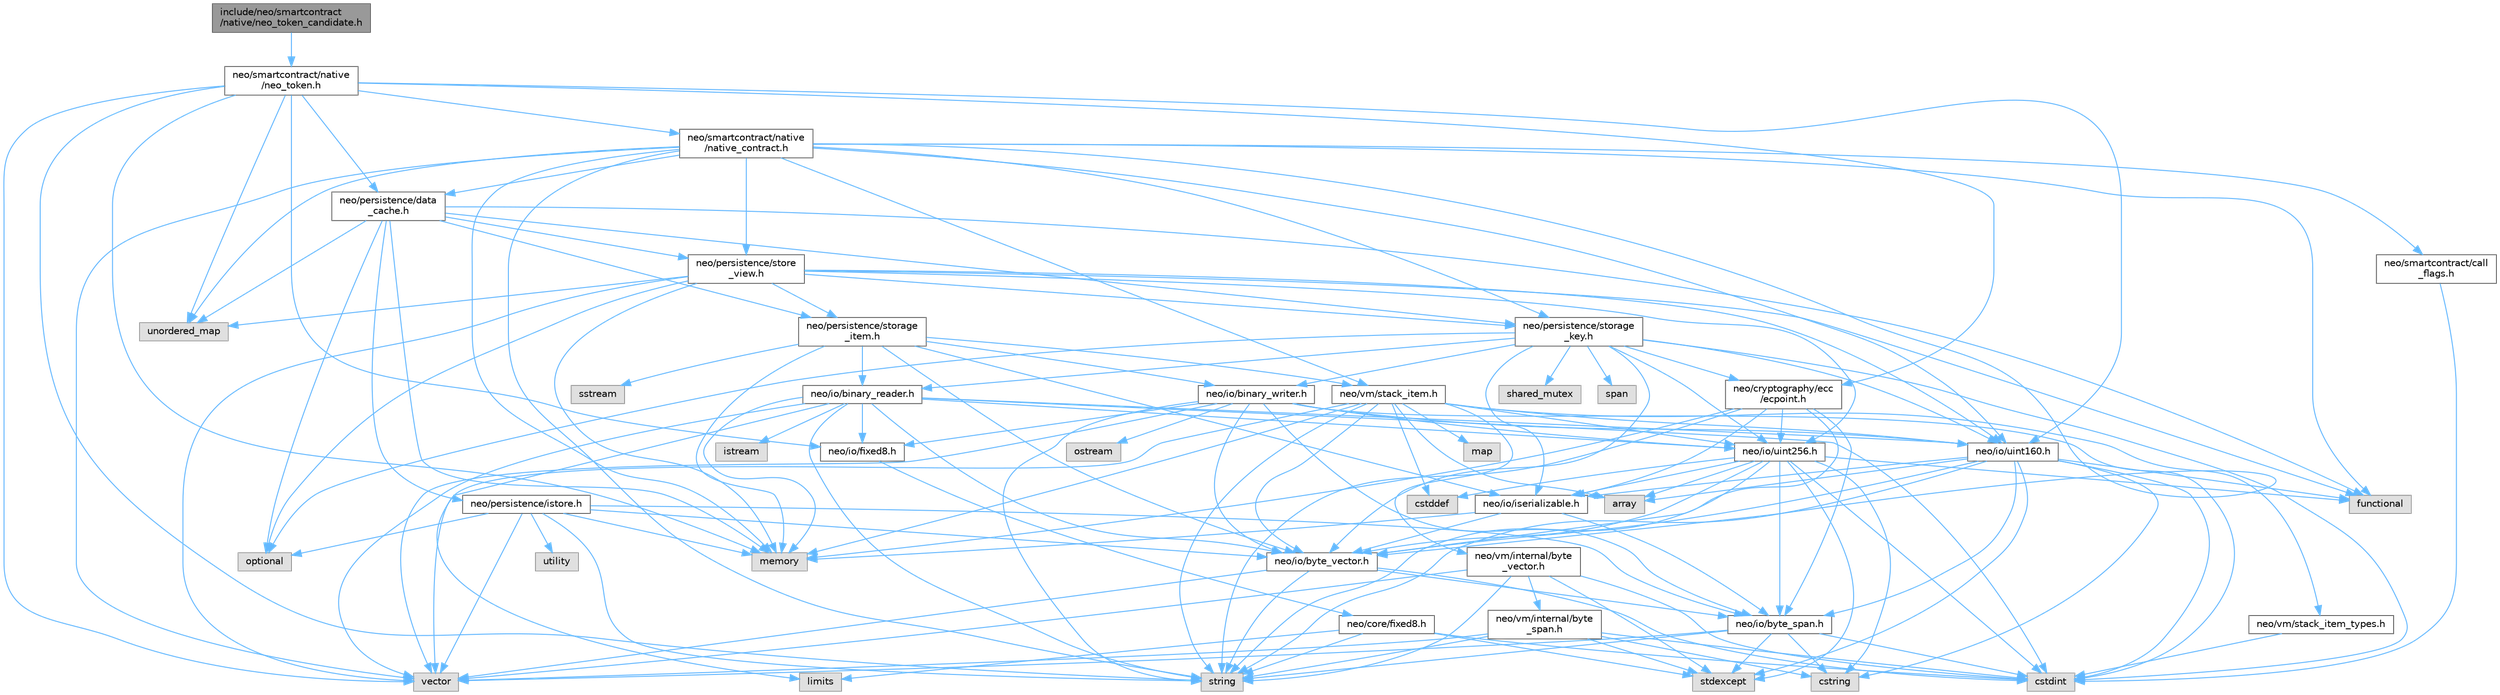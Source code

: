 digraph "include/neo/smartcontract/native/neo_token_candidate.h"
{
 // LATEX_PDF_SIZE
  bgcolor="transparent";
  edge [fontname=Helvetica,fontsize=10,labelfontname=Helvetica,labelfontsize=10];
  node [fontname=Helvetica,fontsize=10,shape=box,height=0.2,width=0.4];
  Node1 [id="Node000001",label="include/neo/smartcontract\l/native/neo_token_candidate.h",height=0.2,width=0.4,color="gray40", fillcolor="grey60", style="filled", fontcolor="black",tooltip=" "];
  Node1 -> Node2 [id="edge1_Node000001_Node000002",color="steelblue1",style="solid",tooltip=" "];
  Node2 [id="Node000002",label="neo/smartcontract/native\l/neo_token.h",height=0.2,width=0.4,color="grey40", fillcolor="white", style="filled",URL="$neo__token_8h.html",tooltip=" "];
  Node2 -> Node3 [id="edge2_Node000002_Node000003",color="steelblue1",style="solid",tooltip=" "];
  Node3 [id="Node000003",label="neo/cryptography/ecc\l/ecpoint.h",height=0.2,width=0.4,color="grey40", fillcolor="white", style="filled",URL="$ecpoint_8h.html",tooltip=" "];
  Node3 -> Node4 [id="edge3_Node000003_Node000004",color="steelblue1",style="solid",tooltip=" "];
  Node4 [id="Node000004",label="neo/io/byte_span.h",height=0.2,width=0.4,color="grey40", fillcolor="white", style="filled",URL="$io_2byte__span_8h.html",tooltip=" "];
  Node4 -> Node5 [id="edge4_Node000004_Node000005",color="steelblue1",style="solid",tooltip=" "];
  Node5 [id="Node000005",label="cstdint",height=0.2,width=0.4,color="grey60", fillcolor="#E0E0E0", style="filled",tooltip=" "];
  Node4 -> Node6 [id="edge5_Node000004_Node000006",color="steelblue1",style="solid",tooltip=" "];
  Node6 [id="Node000006",label="cstring",height=0.2,width=0.4,color="grey60", fillcolor="#E0E0E0", style="filled",tooltip=" "];
  Node4 -> Node7 [id="edge6_Node000004_Node000007",color="steelblue1",style="solid",tooltip=" "];
  Node7 [id="Node000007",label="stdexcept",height=0.2,width=0.4,color="grey60", fillcolor="#E0E0E0", style="filled",tooltip=" "];
  Node4 -> Node8 [id="edge7_Node000004_Node000008",color="steelblue1",style="solid",tooltip=" "];
  Node8 [id="Node000008",label="string",height=0.2,width=0.4,color="grey60", fillcolor="#E0E0E0", style="filled",tooltip=" "];
  Node4 -> Node9 [id="edge8_Node000004_Node000009",color="steelblue1",style="solid",tooltip=" "];
  Node9 [id="Node000009",label="vector",height=0.2,width=0.4,color="grey60", fillcolor="#E0E0E0", style="filled",tooltip=" "];
  Node3 -> Node10 [id="edge9_Node000003_Node000010",color="steelblue1",style="solid",tooltip=" "];
  Node10 [id="Node000010",label="neo/io/byte_vector.h",height=0.2,width=0.4,color="grey40", fillcolor="white", style="filled",URL="$io_2byte__vector_8h.html",tooltip=" "];
  Node10 -> Node4 [id="edge10_Node000010_Node000004",color="steelblue1",style="solid",tooltip=" "];
  Node10 -> Node5 [id="edge11_Node000010_Node000005",color="steelblue1",style="solid",tooltip=" "];
  Node10 -> Node8 [id="edge12_Node000010_Node000008",color="steelblue1",style="solid",tooltip=" "];
  Node10 -> Node9 [id="edge13_Node000010_Node000009",color="steelblue1",style="solid",tooltip=" "];
  Node3 -> Node11 [id="edge14_Node000003_Node000011",color="steelblue1",style="solid",tooltip=" "];
  Node11 [id="Node000011",label="neo/io/iserializable.h",height=0.2,width=0.4,color="grey40", fillcolor="white", style="filled",URL="$iserializable_8h.html",tooltip=" "];
  Node11 -> Node4 [id="edge15_Node000011_Node000004",color="steelblue1",style="solid",tooltip=" "];
  Node11 -> Node10 [id="edge16_Node000011_Node000010",color="steelblue1",style="solid",tooltip=" "];
  Node11 -> Node12 [id="edge17_Node000011_Node000012",color="steelblue1",style="solid",tooltip=" "];
  Node12 [id="Node000012",label="memory",height=0.2,width=0.4,color="grey60", fillcolor="#E0E0E0", style="filled",tooltip=" "];
  Node3 -> Node13 [id="edge18_Node000003_Node000013",color="steelblue1",style="solid",tooltip=" "];
  Node13 [id="Node000013",label="neo/io/uint256.h",height=0.2,width=0.4,color="grey40", fillcolor="white", style="filled",URL="$uint256_8h.html",tooltip=" "];
  Node13 -> Node4 [id="edge19_Node000013_Node000004",color="steelblue1",style="solid",tooltip=" "];
  Node13 -> Node10 [id="edge20_Node000013_Node000010",color="steelblue1",style="solid",tooltip=" "];
  Node13 -> Node11 [id="edge21_Node000013_Node000011",color="steelblue1",style="solid",tooltip=" "];
  Node13 -> Node14 [id="edge22_Node000013_Node000014",color="steelblue1",style="solid",tooltip=" "];
  Node14 [id="Node000014",label="array",height=0.2,width=0.4,color="grey60", fillcolor="#E0E0E0", style="filled",tooltip=" "];
  Node13 -> Node15 [id="edge23_Node000013_Node000015",color="steelblue1",style="solid",tooltip=" "];
  Node15 [id="Node000015",label="cstddef",height=0.2,width=0.4,color="grey60", fillcolor="#E0E0E0", style="filled",tooltip=" "];
  Node13 -> Node5 [id="edge24_Node000013_Node000005",color="steelblue1",style="solid",tooltip=" "];
  Node13 -> Node6 [id="edge25_Node000013_Node000006",color="steelblue1",style="solid",tooltip=" "];
  Node13 -> Node16 [id="edge26_Node000013_Node000016",color="steelblue1",style="solid",tooltip=" "];
  Node16 [id="Node000016",label="functional",height=0.2,width=0.4,color="grey60", fillcolor="#E0E0E0", style="filled",tooltip=" "];
  Node13 -> Node7 [id="edge27_Node000013_Node000007",color="steelblue1",style="solid",tooltip=" "];
  Node13 -> Node8 [id="edge28_Node000013_Node000008",color="steelblue1",style="solid",tooltip=" "];
  Node3 -> Node12 [id="edge29_Node000003_Node000012",color="steelblue1",style="solid",tooltip=" "];
  Node3 -> Node8 [id="edge30_Node000003_Node000008",color="steelblue1",style="solid",tooltip=" "];
  Node2 -> Node17 [id="edge31_Node000002_Node000017",color="steelblue1",style="solid",tooltip=" "];
  Node17 [id="Node000017",label="neo/io/fixed8.h",height=0.2,width=0.4,color="grey40", fillcolor="white", style="filled",URL="$io_2fixed8_8h.html",tooltip=" "];
  Node17 -> Node18 [id="edge32_Node000017_Node000018",color="steelblue1",style="solid",tooltip=" "];
  Node18 [id="Node000018",label="neo/core/fixed8.h",height=0.2,width=0.4,color="grey40", fillcolor="white", style="filled",URL="$core_2fixed8_8h.html",tooltip=" "];
  Node18 -> Node5 [id="edge33_Node000018_Node000005",color="steelblue1",style="solid",tooltip=" "];
  Node18 -> Node19 [id="edge34_Node000018_Node000019",color="steelblue1",style="solid",tooltip=" "];
  Node19 [id="Node000019",label="limits",height=0.2,width=0.4,color="grey60", fillcolor="#E0E0E0", style="filled",tooltip=" "];
  Node18 -> Node7 [id="edge35_Node000018_Node000007",color="steelblue1",style="solid",tooltip=" "];
  Node18 -> Node8 [id="edge36_Node000018_Node000008",color="steelblue1",style="solid",tooltip=" "];
  Node2 -> Node20 [id="edge37_Node000002_Node000020",color="steelblue1",style="solid",tooltip=" "];
  Node20 [id="Node000020",label="neo/io/uint160.h",height=0.2,width=0.4,color="grey40", fillcolor="white", style="filled",URL="$uint160_8h.html",tooltip=" "];
  Node20 -> Node4 [id="edge38_Node000020_Node000004",color="steelblue1",style="solid",tooltip=" "];
  Node20 -> Node10 [id="edge39_Node000020_Node000010",color="steelblue1",style="solid",tooltip=" "];
  Node20 -> Node11 [id="edge40_Node000020_Node000011",color="steelblue1",style="solid",tooltip=" "];
  Node20 -> Node14 [id="edge41_Node000020_Node000014",color="steelblue1",style="solid",tooltip=" "];
  Node20 -> Node5 [id="edge42_Node000020_Node000005",color="steelblue1",style="solid",tooltip=" "];
  Node20 -> Node6 [id="edge43_Node000020_Node000006",color="steelblue1",style="solid",tooltip=" "];
  Node20 -> Node16 [id="edge44_Node000020_Node000016",color="steelblue1",style="solid",tooltip=" "];
  Node20 -> Node7 [id="edge45_Node000020_Node000007",color="steelblue1",style="solid",tooltip=" "];
  Node20 -> Node8 [id="edge46_Node000020_Node000008",color="steelblue1",style="solid",tooltip=" "];
  Node2 -> Node21 [id="edge47_Node000002_Node000021",color="steelblue1",style="solid",tooltip=" "];
  Node21 [id="Node000021",label="neo/persistence/data\l_cache.h",height=0.2,width=0.4,color="grey40", fillcolor="white", style="filled",URL="$data__cache_8h.html",tooltip=" "];
  Node21 -> Node22 [id="edge48_Node000021_Node000022",color="steelblue1",style="solid",tooltip=" "];
  Node22 [id="Node000022",label="neo/persistence/istore.h",height=0.2,width=0.4,color="grey40", fillcolor="white", style="filled",URL="$istore_8h.html",tooltip=" "];
  Node22 -> Node4 [id="edge49_Node000022_Node000004",color="steelblue1",style="solid",tooltip=" "];
  Node22 -> Node10 [id="edge50_Node000022_Node000010",color="steelblue1",style="solid",tooltip=" "];
  Node22 -> Node12 [id="edge51_Node000022_Node000012",color="steelblue1",style="solid",tooltip=" "];
  Node22 -> Node23 [id="edge52_Node000022_Node000023",color="steelblue1",style="solid",tooltip=" "];
  Node23 [id="Node000023",label="optional",height=0.2,width=0.4,color="grey60", fillcolor="#E0E0E0", style="filled",tooltip=" "];
  Node22 -> Node8 [id="edge53_Node000022_Node000008",color="steelblue1",style="solid",tooltip=" "];
  Node22 -> Node24 [id="edge54_Node000022_Node000024",color="steelblue1",style="solid",tooltip=" "];
  Node24 [id="Node000024",label="utility",height=0.2,width=0.4,color="grey60", fillcolor="#E0E0E0", style="filled",tooltip=" "];
  Node22 -> Node9 [id="edge55_Node000022_Node000009",color="steelblue1",style="solid",tooltip=" "];
  Node21 -> Node25 [id="edge56_Node000021_Node000025",color="steelblue1",style="solid",tooltip=" "];
  Node25 [id="Node000025",label="neo/persistence/storage\l_item.h",height=0.2,width=0.4,color="grey40", fillcolor="white", style="filled",URL="$persistence_2storage__item_8h.html",tooltip=" "];
  Node25 -> Node26 [id="edge57_Node000025_Node000026",color="steelblue1",style="solid",tooltip=" "];
  Node26 [id="Node000026",label="neo/io/binary_reader.h",height=0.2,width=0.4,color="grey40", fillcolor="white", style="filled",URL="$binary__reader_8h.html",tooltip=" "];
  Node26 -> Node10 [id="edge58_Node000026_Node000010",color="steelblue1",style="solid",tooltip=" "];
  Node26 -> Node17 [id="edge59_Node000026_Node000017",color="steelblue1",style="solid",tooltip=" "];
  Node26 -> Node20 [id="edge60_Node000026_Node000020",color="steelblue1",style="solid",tooltip=" "];
  Node26 -> Node13 [id="edge61_Node000026_Node000013",color="steelblue1",style="solid",tooltip=" "];
  Node26 -> Node5 [id="edge62_Node000026_Node000005",color="steelblue1",style="solid",tooltip=" "];
  Node26 -> Node27 [id="edge63_Node000026_Node000027",color="steelblue1",style="solid",tooltip=" "];
  Node27 [id="Node000027",label="istream",height=0.2,width=0.4,color="grey60", fillcolor="#E0E0E0", style="filled",tooltip=" "];
  Node26 -> Node19 [id="edge64_Node000026_Node000019",color="steelblue1",style="solid",tooltip=" "];
  Node26 -> Node12 [id="edge65_Node000026_Node000012",color="steelblue1",style="solid",tooltip=" "];
  Node26 -> Node8 [id="edge66_Node000026_Node000008",color="steelblue1",style="solid",tooltip=" "];
  Node26 -> Node9 [id="edge67_Node000026_Node000009",color="steelblue1",style="solid",tooltip=" "];
  Node25 -> Node28 [id="edge68_Node000025_Node000028",color="steelblue1",style="solid",tooltip=" "];
  Node28 [id="Node000028",label="neo/io/binary_writer.h",height=0.2,width=0.4,color="grey40", fillcolor="white", style="filled",URL="$binary__writer_8h.html",tooltip=" "];
  Node28 -> Node4 [id="edge69_Node000028_Node000004",color="steelblue1",style="solid",tooltip=" "];
  Node28 -> Node10 [id="edge70_Node000028_Node000010",color="steelblue1",style="solid",tooltip=" "];
  Node28 -> Node17 [id="edge71_Node000028_Node000017",color="steelblue1",style="solid",tooltip=" "];
  Node28 -> Node20 [id="edge72_Node000028_Node000020",color="steelblue1",style="solid",tooltip=" "];
  Node28 -> Node13 [id="edge73_Node000028_Node000013",color="steelblue1",style="solid",tooltip=" "];
  Node28 -> Node5 [id="edge74_Node000028_Node000005",color="steelblue1",style="solid",tooltip=" "];
  Node28 -> Node29 [id="edge75_Node000028_Node000029",color="steelblue1",style="solid",tooltip=" "];
  Node29 [id="Node000029",label="ostream",height=0.2,width=0.4,color="grey60", fillcolor="#E0E0E0", style="filled",tooltip=" "];
  Node28 -> Node8 [id="edge76_Node000028_Node000008",color="steelblue1",style="solid",tooltip=" "];
  Node28 -> Node9 [id="edge77_Node000028_Node000009",color="steelblue1",style="solid",tooltip=" "];
  Node25 -> Node10 [id="edge78_Node000025_Node000010",color="steelblue1",style="solid",tooltip=" "];
  Node25 -> Node11 [id="edge79_Node000025_Node000011",color="steelblue1",style="solid",tooltip=" "];
  Node25 -> Node30 [id="edge80_Node000025_Node000030",color="steelblue1",style="solid",tooltip=" "];
  Node30 [id="Node000030",label="neo/vm/stack_item.h",height=0.2,width=0.4,color="grey40", fillcolor="white", style="filled",URL="$stack__item_8h.html",tooltip=" "];
  Node30 -> Node10 [id="edge81_Node000030_Node000010",color="steelblue1",style="solid",tooltip=" "];
  Node30 -> Node20 [id="edge82_Node000030_Node000020",color="steelblue1",style="solid",tooltip=" "];
  Node30 -> Node13 [id="edge83_Node000030_Node000013",color="steelblue1",style="solid",tooltip=" "];
  Node30 -> Node31 [id="edge84_Node000030_Node000031",color="steelblue1",style="solid",tooltip=" "];
  Node31 [id="Node000031",label="neo/vm/internal/byte\l_vector.h",height=0.2,width=0.4,color="grey40", fillcolor="white", style="filled",URL="$vm_2internal_2byte__vector_8h.html",tooltip=" "];
  Node31 -> Node32 [id="edge85_Node000031_Node000032",color="steelblue1",style="solid",tooltip=" "];
  Node32 [id="Node000032",label="neo/vm/internal/byte\l_span.h",height=0.2,width=0.4,color="grey40", fillcolor="white", style="filled",URL="$vm_2internal_2byte__span_8h.html",tooltip=" "];
  Node32 -> Node5 [id="edge86_Node000032_Node000005",color="steelblue1",style="solid",tooltip=" "];
  Node32 -> Node6 [id="edge87_Node000032_Node000006",color="steelblue1",style="solid",tooltip=" "];
  Node32 -> Node7 [id="edge88_Node000032_Node000007",color="steelblue1",style="solid",tooltip=" "];
  Node32 -> Node8 [id="edge89_Node000032_Node000008",color="steelblue1",style="solid",tooltip=" "];
  Node32 -> Node9 [id="edge90_Node000032_Node000009",color="steelblue1",style="solid",tooltip=" "];
  Node31 -> Node5 [id="edge91_Node000031_Node000005",color="steelblue1",style="solid",tooltip=" "];
  Node31 -> Node7 [id="edge92_Node000031_Node000007",color="steelblue1",style="solid",tooltip=" "];
  Node31 -> Node8 [id="edge93_Node000031_Node000008",color="steelblue1",style="solid",tooltip=" "];
  Node31 -> Node9 [id="edge94_Node000031_Node000009",color="steelblue1",style="solid",tooltip=" "];
  Node30 -> Node33 [id="edge95_Node000030_Node000033",color="steelblue1",style="solid",tooltip=" "];
  Node33 [id="Node000033",label="neo/vm/stack_item_types.h",height=0.2,width=0.4,color="grey40", fillcolor="white", style="filled",URL="$stack__item__types_8h.html",tooltip=" "];
  Node33 -> Node5 [id="edge96_Node000033_Node000005",color="steelblue1",style="solid",tooltip=" "];
  Node30 -> Node14 [id="edge97_Node000030_Node000014",color="steelblue1",style="solid",tooltip=" "];
  Node30 -> Node15 [id="edge98_Node000030_Node000015",color="steelblue1",style="solid",tooltip=" "];
  Node30 -> Node34 [id="edge99_Node000030_Node000034",color="steelblue1",style="solid",tooltip=" "];
  Node34 [id="Node000034",label="map",height=0.2,width=0.4,color="grey60", fillcolor="#E0E0E0", style="filled",tooltip=" "];
  Node30 -> Node12 [id="edge100_Node000030_Node000012",color="steelblue1",style="solid",tooltip=" "];
  Node30 -> Node8 [id="edge101_Node000030_Node000008",color="steelblue1",style="solid",tooltip=" "];
  Node30 -> Node9 [id="edge102_Node000030_Node000009",color="steelblue1",style="solid",tooltip=" "];
  Node25 -> Node12 [id="edge103_Node000025_Node000012",color="steelblue1",style="solid",tooltip=" "];
  Node25 -> Node35 [id="edge104_Node000025_Node000035",color="steelblue1",style="solid",tooltip=" "];
  Node35 [id="Node000035",label="sstream",height=0.2,width=0.4,color="grey60", fillcolor="#E0E0E0", style="filled",tooltip=" "];
  Node21 -> Node36 [id="edge105_Node000021_Node000036",color="steelblue1",style="solid",tooltip=" "];
  Node36 [id="Node000036",label="neo/persistence/storage\l_key.h",height=0.2,width=0.4,color="grey40", fillcolor="white", style="filled",URL="$persistence_2storage__key_8h.html",tooltip=" "];
  Node36 -> Node3 [id="edge106_Node000036_Node000003",color="steelblue1",style="solid",tooltip=" "];
  Node36 -> Node26 [id="edge107_Node000036_Node000026",color="steelblue1",style="solid",tooltip=" "];
  Node36 -> Node28 [id="edge108_Node000036_Node000028",color="steelblue1",style="solid",tooltip=" "];
  Node36 -> Node10 [id="edge109_Node000036_Node000010",color="steelblue1",style="solid",tooltip=" "];
  Node36 -> Node11 [id="edge110_Node000036_Node000011",color="steelblue1",style="solid",tooltip=" "];
  Node36 -> Node20 [id="edge111_Node000036_Node000020",color="steelblue1",style="solid",tooltip=" "];
  Node36 -> Node13 [id="edge112_Node000036_Node000013",color="steelblue1",style="solid",tooltip=" "];
  Node36 -> Node5 [id="edge113_Node000036_Node000005",color="steelblue1",style="solid",tooltip=" "];
  Node36 -> Node23 [id="edge114_Node000036_Node000023",color="steelblue1",style="solid",tooltip=" "];
  Node36 -> Node37 [id="edge115_Node000036_Node000037",color="steelblue1",style="solid",tooltip=" "];
  Node37 [id="Node000037",label="shared_mutex",height=0.2,width=0.4,color="grey60", fillcolor="#E0E0E0", style="filled",tooltip=" "];
  Node36 -> Node38 [id="edge116_Node000036_Node000038",color="steelblue1",style="solid",tooltip=" "];
  Node38 [id="Node000038",label="span",height=0.2,width=0.4,color="grey60", fillcolor="#E0E0E0", style="filled",tooltip=" "];
  Node21 -> Node39 [id="edge117_Node000021_Node000039",color="steelblue1",style="solid",tooltip=" "];
  Node39 [id="Node000039",label="neo/persistence/store\l_view.h",height=0.2,width=0.4,color="grey40", fillcolor="white", style="filled",URL="$store__view_8h.html",tooltip=" "];
  Node39 -> Node20 [id="edge118_Node000039_Node000020",color="steelblue1",style="solid",tooltip=" "];
  Node39 -> Node13 [id="edge119_Node000039_Node000013",color="steelblue1",style="solid",tooltip=" "];
  Node39 -> Node25 [id="edge120_Node000039_Node000025",color="steelblue1",style="solid",tooltip=" "];
  Node39 -> Node36 [id="edge121_Node000039_Node000036",color="steelblue1",style="solid",tooltip=" "];
  Node39 -> Node16 [id="edge122_Node000039_Node000016",color="steelblue1",style="solid",tooltip=" "];
  Node39 -> Node12 [id="edge123_Node000039_Node000012",color="steelblue1",style="solid",tooltip=" "];
  Node39 -> Node23 [id="edge124_Node000039_Node000023",color="steelblue1",style="solid",tooltip=" "];
  Node39 -> Node40 [id="edge125_Node000039_Node000040",color="steelblue1",style="solid",tooltip=" "];
  Node40 [id="Node000040",label="unordered_map",height=0.2,width=0.4,color="grey60", fillcolor="#E0E0E0", style="filled",tooltip=" "];
  Node39 -> Node9 [id="edge126_Node000039_Node000009",color="steelblue1",style="solid",tooltip=" "];
  Node21 -> Node16 [id="edge127_Node000021_Node000016",color="steelblue1",style="solid",tooltip=" "];
  Node21 -> Node12 [id="edge128_Node000021_Node000012",color="steelblue1",style="solid",tooltip=" "];
  Node21 -> Node23 [id="edge129_Node000021_Node000023",color="steelblue1",style="solid",tooltip=" "];
  Node21 -> Node40 [id="edge130_Node000021_Node000040",color="steelblue1",style="solid",tooltip=" "];
  Node2 -> Node41 [id="edge131_Node000002_Node000041",color="steelblue1",style="solid",tooltip=" "];
  Node41 [id="Node000041",label="neo/smartcontract/native\l/native_contract.h",height=0.2,width=0.4,color="grey40", fillcolor="white", style="filled",URL="$native_2native__contract_8h.html",tooltip=" "];
  Node41 -> Node10 [id="edge132_Node000041_Node000010",color="steelblue1",style="solid",tooltip=" "];
  Node41 -> Node20 [id="edge133_Node000041_Node000020",color="steelblue1",style="solid",tooltip=" "];
  Node41 -> Node21 [id="edge134_Node000041_Node000021",color="steelblue1",style="solid",tooltip=" "];
  Node41 -> Node36 [id="edge135_Node000041_Node000036",color="steelblue1",style="solid",tooltip=" "];
  Node41 -> Node39 [id="edge136_Node000041_Node000039",color="steelblue1",style="solid",tooltip=" "];
  Node41 -> Node42 [id="edge137_Node000041_Node000042",color="steelblue1",style="solid",tooltip=" "];
  Node42 [id="Node000042",label="neo/smartcontract/call\l_flags.h",height=0.2,width=0.4,color="grey40", fillcolor="white", style="filled",URL="$call__flags_8h.html",tooltip=" "];
  Node42 -> Node5 [id="edge138_Node000042_Node000005",color="steelblue1",style="solid",tooltip=" "];
  Node41 -> Node30 [id="edge139_Node000041_Node000030",color="steelblue1",style="solid",tooltip=" "];
  Node41 -> Node16 [id="edge140_Node000041_Node000016",color="steelblue1",style="solid",tooltip=" "];
  Node41 -> Node12 [id="edge141_Node000041_Node000012",color="steelblue1",style="solid",tooltip=" "];
  Node41 -> Node8 [id="edge142_Node000041_Node000008",color="steelblue1",style="solid",tooltip=" "];
  Node41 -> Node40 [id="edge143_Node000041_Node000040",color="steelblue1",style="solid",tooltip=" "];
  Node41 -> Node9 [id="edge144_Node000041_Node000009",color="steelblue1",style="solid",tooltip=" "];
  Node2 -> Node12 [id="edge145_Node000002_Node000012",color="steelblue1",style="solid",tooltip=" "];
  Node2 -> Node8 [id="edge146_Node000002_Node000008",color="steelblue1",style="solid",tooltip=" "];
  Node2 -> Node40 [id="edge147_Node000002_Node000040",color="steelblue1",style="solid",tooltip=" "];
  Node2 -> Node9 [id="edge148_Node000002_Node000009",color="steelblue1",style="solid",tooltip=" "];
}
